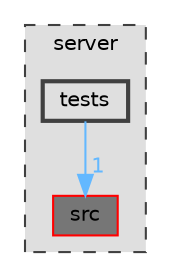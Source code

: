 digraph "server/tests"
{
 // LATEX_PDF_SIZE
  bgcolor="transparent";
  edge [fontname=Helvetica,fontsize=10,labelfontname=Helvetica,labelfontsize=10];
  node [fontname=Helvetica,fontsize=10,shape=box,height=0.2,width=0.4];
  compound=true
  subgraph clusterdir_41e1742e44e2de38b3bc91f993fed282 {
    graph [ bgcolor="#dfdfdf", pencolor="grey25", label="server", fontname=Helvetica,fontsize=10 style="filled,dashed", URL="dir_41e1742e44e2de38b3bc91f993fed282.html",tooltip=""]
  dir_a063914ab482288b7b0e1b2fca86158c [label="src", fillcolor="#767676", color="red", style="filled", URL="dir_a063914ab482288b7b0e1b2fca86158c.html",tooltip=""];
  dir_fe4d34db5c9ea517d0ce62f66f339b65 [label="tests", fillcolor="#dfdfdf", color="grey25", style="filled,bold", URL="dir_fe4d34db5c9ea517d0ce62f66f339b65.html",tooltip=""];
  }
  dir_fe4d34db5c9ea517d0ce62f66f339b65->dir_a063914ab482288b7b0e1b2fca86158c [headlabel="1", labeldistance=1.5 headhref="dir_000019_000016.html" href="dir_000019_000016.html" color="steelblue1" fontcolor="steelblue1"];
}
